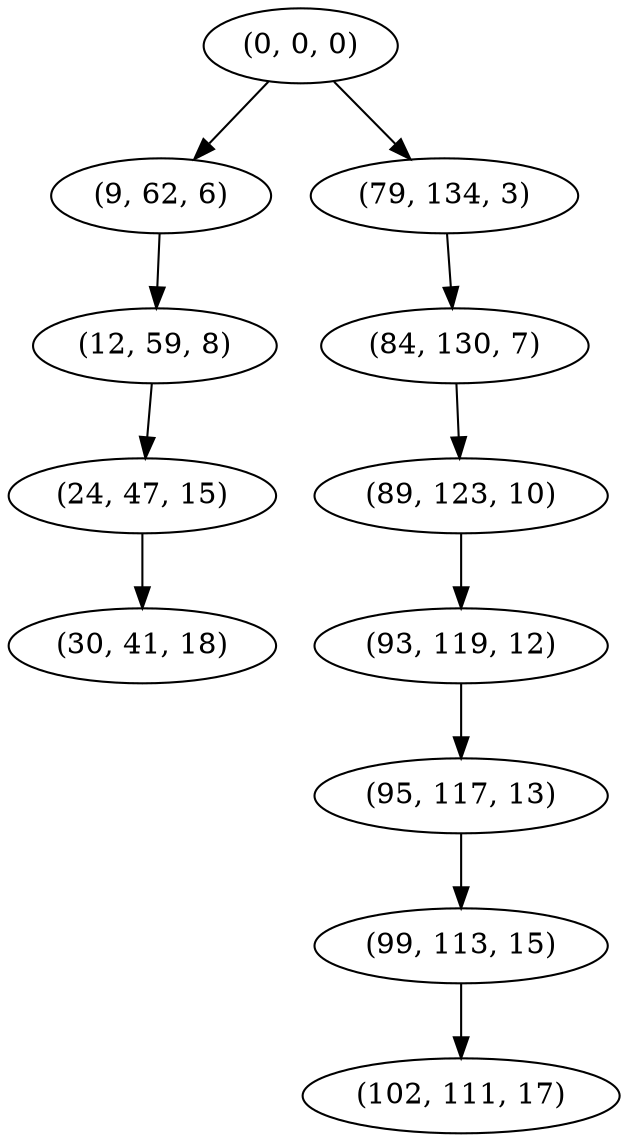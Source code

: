 digraph tree {
    "(0, 0, 0)";
    "(9, 62, 6)";
    "(12, 59, 8)";
    "(24, 47, 15)";
    "(30, 41, 18)";
    "(79, 134, 3)";
    "(84, 130, 7)";
    "(89, 123, 10)";
    "(93, 119, 12)";
    "(95, 117, 13)";
    "(99, 113, 15)";
    "(102, 111, 17)";
    "(0, 0, 0)" -> "(9, 62, 6)";
    "(0, 0, 0)" -> "(79, 134, 3)";
    "(9, 62, 6)" -> "(12, 59, 8)";
    "(12, 59, 8)" -> "(24, 47, 15)";
    "(24, 47, 15)" -> "(30, 41, 18)";
    "(79, 134, 3)" -> "(84, 130, 7)";
    "(84, 130, 7)" -> "(89, 123, 10)";
    "(89, 123, 10)" -> "(93, 119, 12)";
    "(93, 119, 12)" -> "(95, 117, 13)";
    "(95, 117, 13)" -> "(99, 113, 15)";
    "(99, 113, 15)" -> "(102, 111, 17)";
}
